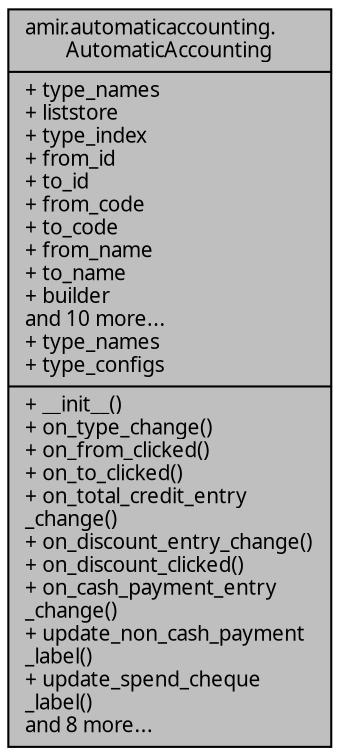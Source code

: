 digraph "amir.automaticaccounting.AutomaticAccounting"
{
 // LATEX_PDF_SIZE
  edge [fontname="FreeSans.ttf",fontsize="10",labelfontname="FreeSans.ttf",labelfontsize="10"];
  node [fontname="FreeSans.ttf",fontsize="10",shape=record];
  Node1 [label="{amir.automaticaccounting.\lAutomaticAccounting\n|+ type_names\l+ liststore\l+ type_index\l+ from_id\l+ to_id\l+ from_code\l+ to_code\l+ from_name\l+ to_name\l+ builder\land 10 more...\l+ type_names\l+ type_configs\l|+ __init__()\l+ on_type_change()\l+ on_from_clicked()\l+ on_to_clicked()\l+ on_total_credit_entry\l_change()\l+ on_discount_entry_change()\l+ on_discount_clicked()\l+ on_cash_payment_entry\l_change()\l+ update_non_cash_payment\l_label()\l+ update_spend_cheque\l_label()\land 8 more...\l}",height=0.2,width=0.4,color="black", fillcolor="grey75", style="filled", fontcolor="black",tooltip=" "];
}
